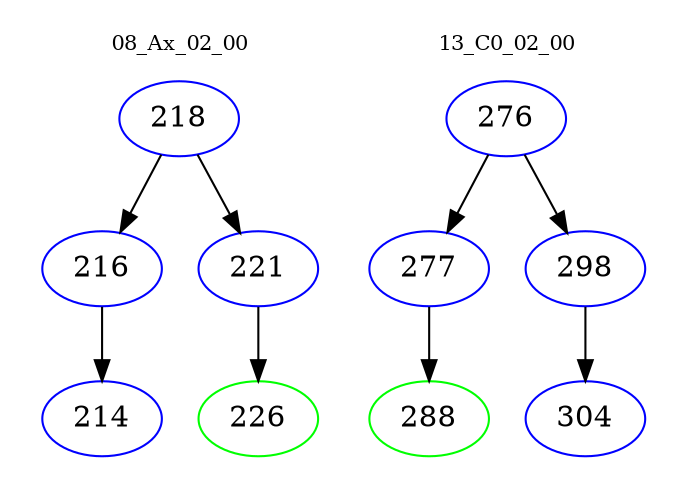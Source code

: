 digraph{
subgraph cluster_0 {
color = white
label = "08_Ax_02_00";
fontsize=10;
T0_218 [label="218", color="blue"]
T0_218 -> T0_216 [color="black"]
T0_216 [label="216", color="blue"]
T0_216 -> T0_214 [color="black"]
T0_214 [label="214", color="blue"]
T0_218 -> T0_221 [color="black"]
T0_221 [label="221", color="blue"]
T0_221 -> T0_226 [color="black"]
T0_226 [label="226", color="green"]
}
subgraph cluster_1 {
color = white
label = "13_C0_02_00";
fontsize=10;
T1_276 [label="276", color="blue"]
T1_276 -> T1_277 [color="black"]
T1_277 [label="277", color="blue"]
T1_277 -> T1_288 [color="black"]
T1_288 [label="288", color="green"]
T1_276 -> T1_298 [color="black"]
T1_298 [label="298", color="blue"]
T1_298 -> T1_304 [color="black"]
T1_304 [label="304", color="blue"]
}
}

